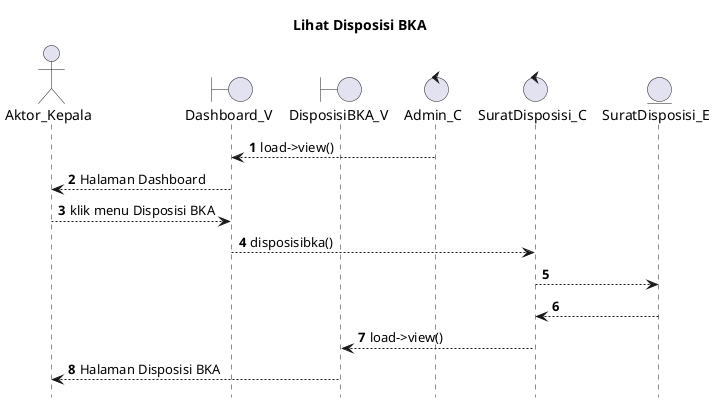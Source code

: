 @startuml

autonumber
hide footbox
title Lihat Disposisi BKA 

Actor Aktor_Kepala
boundary Dashboard_V
boundary DisposisiBKA_V
control Admin_C
control SuratDisposisi_C
Entity SuratDisposisi_E

Admin_C --> Dashboard_V: load->view()
Dashboard_V --> Aktor_Kepala: Halaman Dashboard
Aktor_Kepala --> Dashboard_V: klik menu Disposisi BKA 
Dashboard_V --> SuratDisposisi_C: disposisibka()
SuratDisposisi_C --> SuratDisposisi_E:
    
    SuratDisposisi_E --> SuratDisposisi_C:
    SuratDisposisi_C --> DisposisiBKA_V: load->view()
    DisposisiBKA_V --> Aktor_Kepala: Halaman Disposisi BKA 

@enduml